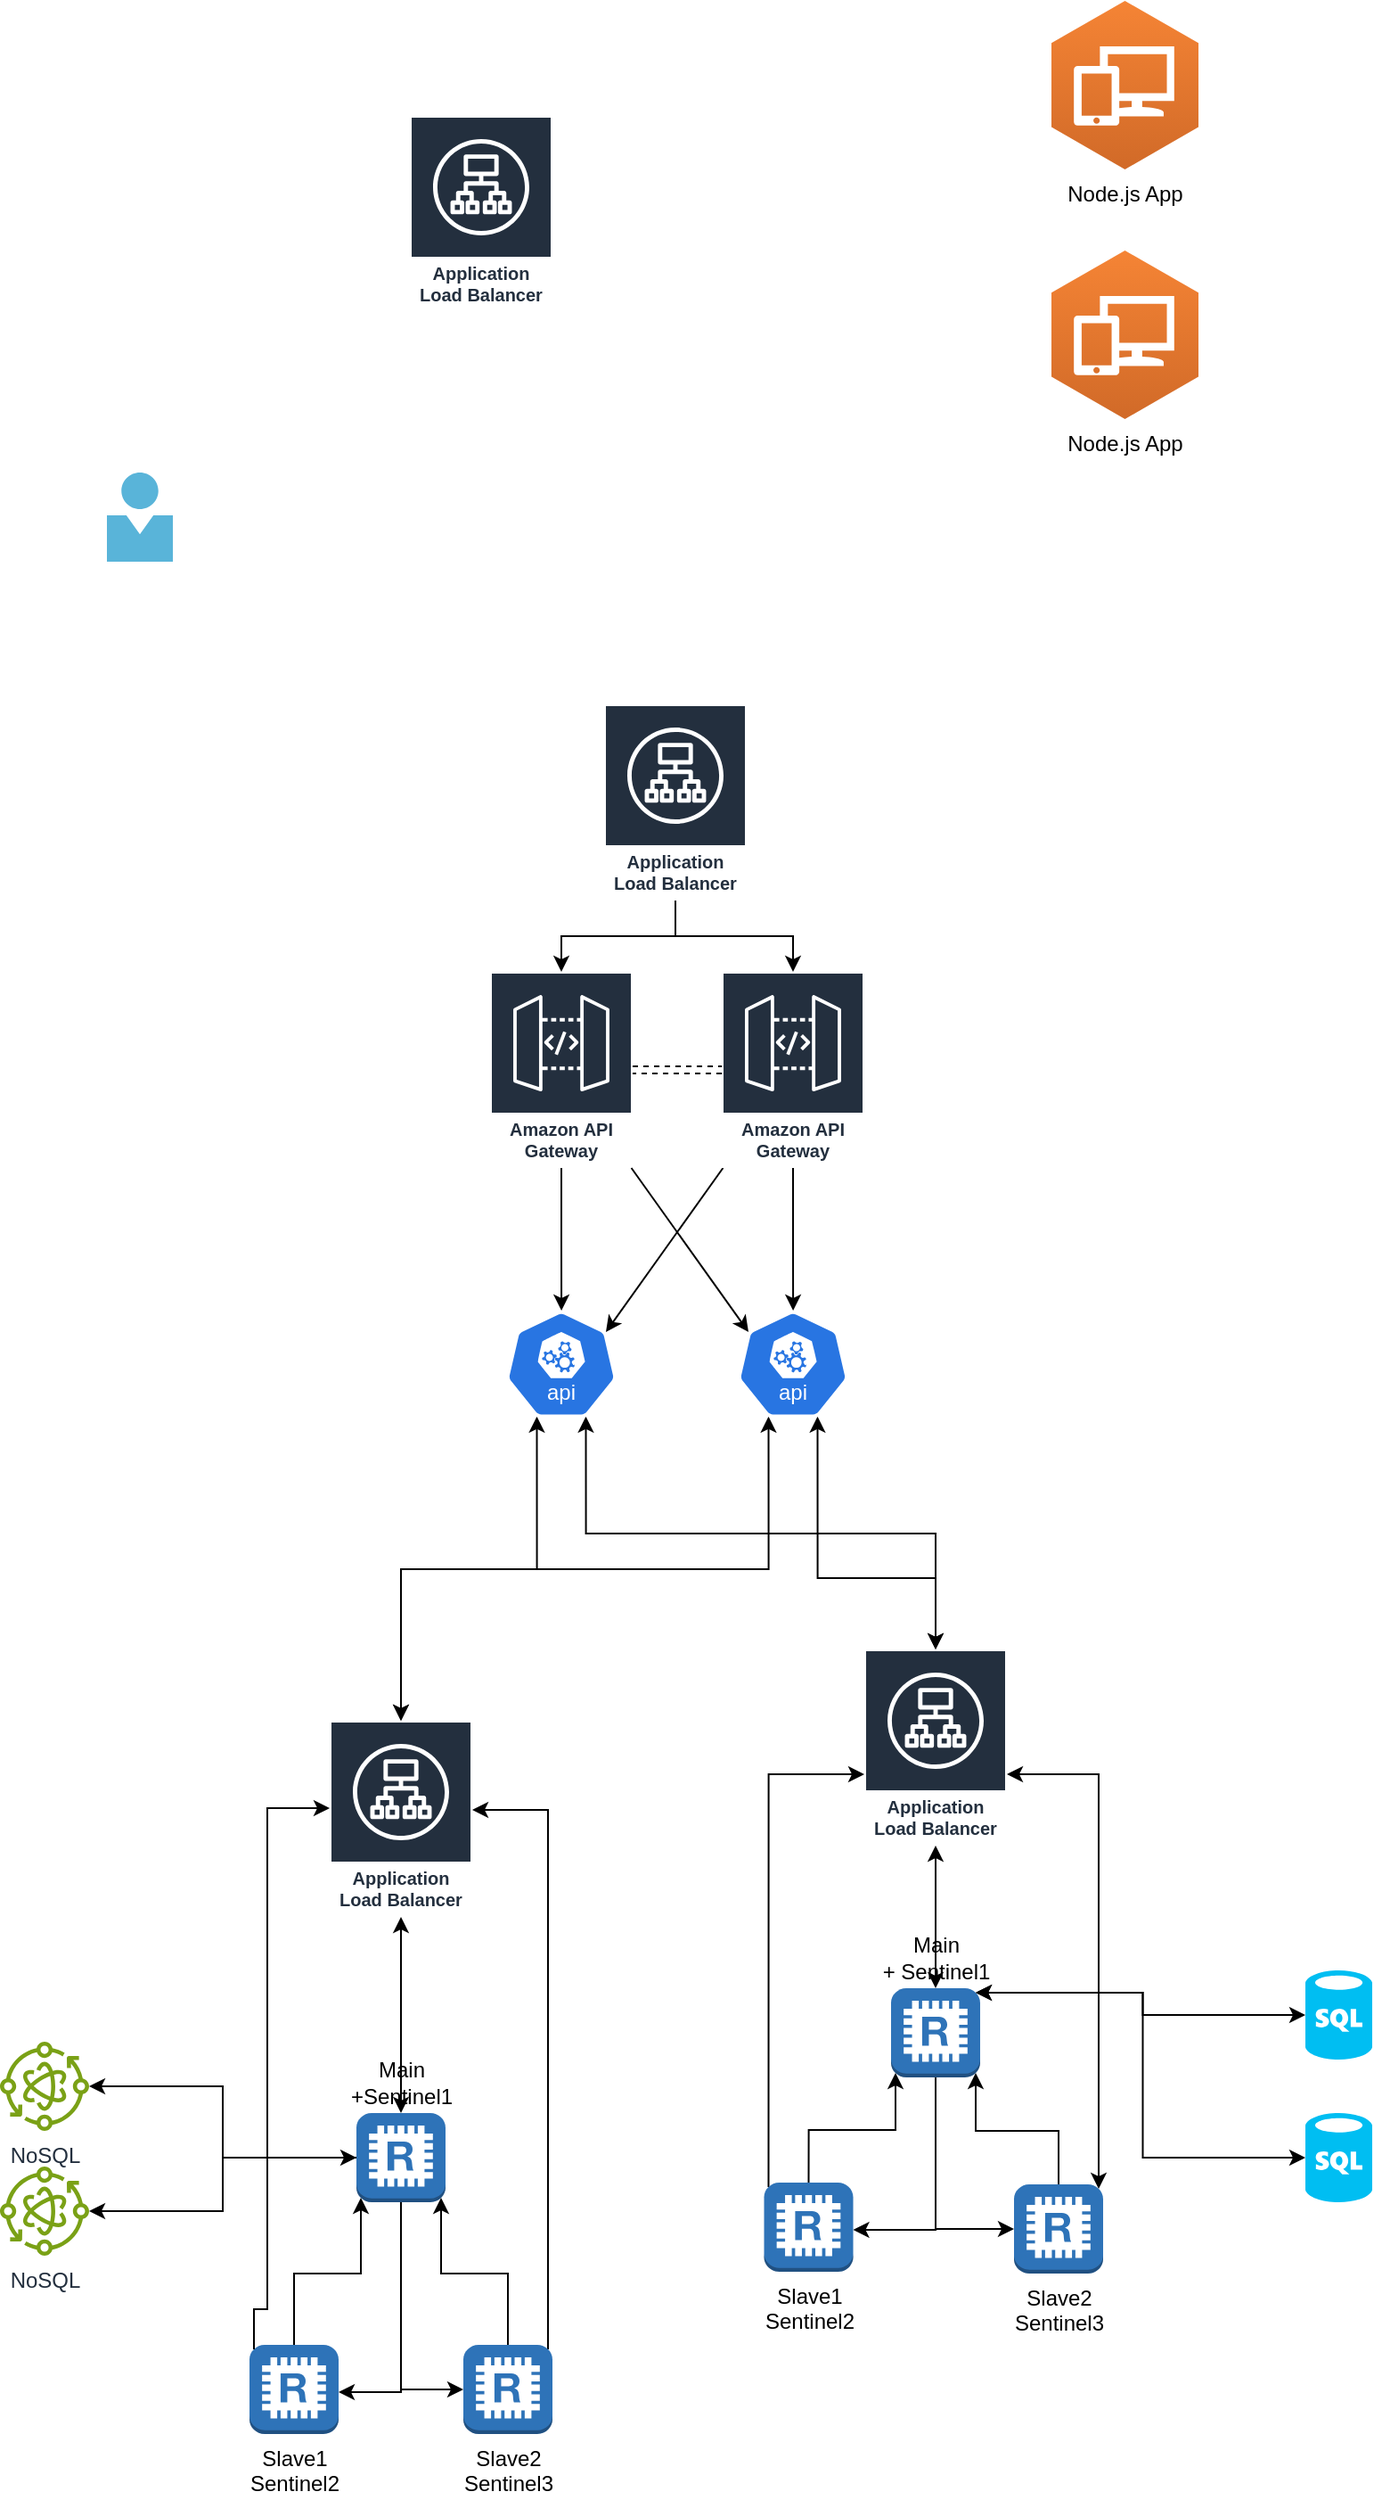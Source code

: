 <mxfile version="24.2.5" type="github">
  <diagram name="Strona-1" id="_UXoUQaS0UHk-LAeFGFy">
    <mxGraphModel dx="989" dy="1772" grid="1" gridSize="10" guides="1" tooltips="1" connect="1" arrows="1" fold="1" page="1" pageScale="1" pageWidth="827" pageHeight="1169" math="0" shadow="0">
      <root>
        <mxCell id="0" />
        <mxCell id="1" parent="0" />
        <mxCell id="2yrz2G1F0jeu0n3cKdtY-1" value="" style="verticalLabelPosition=bottom;html=1;verticalAlign=top;align=center;strokeColor=none;fillColor=#00BEF2;shape=mxgraph.azure.sql_database;" vertex="1" parent="1">
          <mxGeometry x="752.5" y="1080" width="37.5" height="50" as="geometry" />
        </mxCell>
        <mxCell id="2yrz2G1F0jeu0n3cKdtY-2" value="" style="verticalLabelPosition=bottom;html=1;verticalAlign=top;align=center;strokeColor=none;fillColor=#00BEF2;shape=mxgraph.azure.sql_database;" vertex="1" parent="1">
          <mxGeometry x="752.5" y="1000" width="37.5" height="50" as="geometry" />
        </mxCell>
        <mxCell id="2yrz2G1F0jeu0n3cKdtY-3" value="NoSQL" style="sketch=0;outlineConnect=0;fontColor=#232F3E;gradientColor=none;fillColor=#7AA116;strokeColor=none;dashed=0;verticalLabelPosition=bottom;verticalAlign=top;align=center;html=1;fontSize=12;fontStyle=0;aspect=fixed;pointerEvents=1;shape=mxgraph.aws4.iot_greengrass_component_nucleus;" vertex="1" parent="1">
          <mxGeometry x="20" y="1110" width="50" height="50" as="geometry" />
        </mxCell>
        <mxCell id="2yrz2G1F0jeu0n3cKdtY-4" value="" style="image;sketch=0;aspect=fixed;html=1;points=[];align=center;fontSize=12;image=img/lib/mscae/Person.svg;" vertex="1" parent="1">
          <mxGeometry x="80" y="160" width="37" height="50" as="geometry" />
        </mxCell>
        <mxCell id="2yrz2G1F0jeu0n3cKdtY-26" style="rounded=0;orthogonalLoop=1;jettySize=auto;html=1;exitX=0.9;exitY=0.2;exitDx=0;exitDy=0;exitPerimeter=0;strokeColor=default;startArrow=classic;startFill=1;endArrow=none;endFill=0;" edge="1" parent="1" source="2yrz2G1F0jeu0n3cKdtY-5" target="2yrz2G1F0jeu0n3cKdtY-12">
          <mxGeometry relative="1" as="geometry" />
        </mxCell>
        <mxCell id="2yrz2G1F0jeu0n3cKdtY-61" style="edgeStyle=orthogonalEdgeStyle;rounded=0;orthogonalLoop=1;jettySize=auto;html=1;exitX=0.28;exitY=0.99;exitDx=0;exitDy=0;exitPerimeter=0;startArrow=classic;startFill=1;" edge="1" parent="1" source="2yrz2G1F0jeu0n3cKdtY-5" target="2yrz2G1F0jeu0n3cKdtY-54">
          <mxGeometry relative="1" as="geometry" />
        </mxCell>
        <mxCell id="2yrz2G1F0jeu0n3cKdtY-63" style="edgeStyle=orthogonalEdgeStyle;rounded=0;orthogonalLoop=1;jettySize=auto;html=1;exitX=0.72;exitY=0.99;exitDx=0;exitDy=0;exitPerimeter=0;startArrow=classic;startFill=1;" edge="1" parent="1" source="2yrz2G1F0jeu0n3cKdtY-5" target="2yrz2G1F0jeu0n3cKdtY-46">
          <mxGeometry relative="1" as="geometry" />
        </mxCell>
        <mxCell id="2yrz2G1F0jeu0n3cKdtY-5" value="" style="aspect=fixed;sketch=0;html=1;dashed=0;whitespace=wrap;fillColor=#2875E2;strokeColor=#ffffff;points=[[0.005,0.63,0],[0.1,0.2,0],[0.9,0.2,0],[0.5,0,0],[0.995,0.63,0],[0.72,0.99,0],[0.5,1,0],[0.28,0.99,0]];shape=mxgraph.kubernetes.icon2;kubernetesLabel=1;prIcon=api;spacingBottom=0;spacingTop=70;" vertex="1" parent="1">
          <mxGeometry x="303.75" y="630" width="62.5" height="60" as="geometry" />
        </mxCell>
        <mxCell id="2yrz2G1F0jeu0n3cKdtY-23" value="" style="edgeStyle=orthogonalEdgeStyle;rounded=0;orthogonalLoop=1;jettySize=auto;html=1;shape=link;dashed=1;" edge="1" parent="1" source="2yrz2G1F0jeu0n3cKdtY-6" target="2yrz2G1F0jeu0n3cKdtY-12">
          <mxGeometry relative="1" as="geometry" />
        </mxCell>
        <mxCell id="2yrz2G1F0jeu0n3cKdtY-25" value="" style="edgeStyle=orthogonalEdgeStyle;rounded=0;orthogonalLoop=1;jettySize=auto;html=1;" edge="1" parent="1" source="2yrz2G1F0jeu0n3cKdtY-6" target="2yrz2G1F0jeu0n3cKdtY-5">
          <mxGeometry relative="1" as="geometry" />
        </mxCell>
        <mxCell id="2yrz2G1F0jeu0n3cKdtY-6" value="Amazon API Gateway" style="sketch=0;outlineConnect=0;fontColor=#232F3E;gradientColor=none;strokeColor=#ffffff;fillColor=#232F3E;dashed=0;verticalLabelPosition=middle;verticalAlign=bottom;align=center;html=1;whiteSpace=wrap;fontSize=10;fontStyle=1;spacing=3;shape=mxgraph.aws4.productIcon;prIcon=mxgraph.aws4.api_gateway;" vertex="1" parent="1">
          <mxGeometry x="295" y="440" width="80" height="110" as="geometry" />
        </mxCell>
        <mxCell id="2yrz2G1F0jeu0n3cKdtY-8" value="Application Load Balancer" style="sketch=0;outlineConnect=0;fontColor=#232F3E;gradientColor=none;strokeColor=#ffffff;fillColor=#232F3E;dashed=0;verticalLabelPosition=middle;verticalAlign=bottom;align=center;html=1;whiteSpace=wrap;fontSize=10;fontStyle=1;spacing=3;shape=mxgraph.aws4.productIcon;prIcon=mxgraph.aws4.application_load_balancer;" vertex="1" parent="1">
          <mxGeometry x="250" y="-40" width="80" height="110" as="geometry" />
        </mxCell>
        <mxCell id="2yrz2G1F0jeu0n3cKdtY-27" style="rounded=0;orthogonalLoop=1;jettySize=auto;html=1;exitX=0.1;exitY=0.2;exitDx=0;exitDy=0;exitPerimeter=0;startArrow=classic;startFill=1;endArrow=none;endFill=0;" edge="1" parent="1" source="2yrz2G1F0jeu0n3cKdtY-11" target="2yrz2G1F0jeu0n3cKdtY-6">
          <mxGeometry relative="1" as="geometry" />
        </mxCell>
        <mxCell id="2yrz2G1F0jeu0n3cKdtY-62" style="edgeStyle=orthogonalEdgeStyle;rounded=0;orthogonalLoop=1;jettySize=auto;html=1;exitX=0.72;exitY=0.99;exitDx=0;exitDy=0;exitPerimeter=0;startArrow=classic;startFill=1;" edge="1" parent="1" source="2yrz2G1F0jeu0n3cKdtY-11" target="2yrz2G1F0jeu0n3cKdtY-46">
          <mxGeometry relative="1" as="geometry">
            <Array as="points">
              <mxPoint x="479" y="780" />
              <mxPoint x="545" y="780" />
            </Array>
          </mxGeometry>
        </mxCell>
        <mxCell id="2yrz2G1F0jeu0n3cKdtY-64" style="edgeStyle=orthogonalEdgeStyle;rounded=0;orthogonalLoop=1;jettySize=auto;html=1;exitX=0.28;exitY=0.99;exitDx=0;exitDy=0;exitPerimeter=0;startArrow=classic;startFill=1;" edge="1" parent="1" source="2yrz2G1F0jeu0n3cKdtY-11" target="2yrz2G1F0jeu0n3cKdtY-54">
          <mxGeometry relative="1" as="geometry" />
        </mxCell>
        <mxCell id="2yrz2G1F0jeu0n3cKdtY-11" value="" style="aspect=fixed;sketch=0;html=1;dashed=0;whitespace=wrap;fillColor=#2875E2;strokeColor=#ffffff;points=[[0.005,0.63,0],[0.1,0.2,0],[0.9,0.2,0],[0.5,0,0],[0.995,0.63,0],[0.72,0.99,0],[0.5,1,0],[0.28,0.99,0]];shape=mxgraph.kubernetes.icon2;kubernetesLabel=1;prIcon=api;spacingBottom=0;spacingTop=70;" vertex="1" parent="1">
          <mxGeometry x="433.75" y="630" width="62.5" height="60" as="geometry" />
        </mxCell>
        <mxCell id="2yrz2G1F0jeu0n3cKdtY-24" value="" style="edgeStyle=orthogonalEdgeStyle;rounded=0;orthogonalLoop=1;jettySize=auto;html=1;" edge="1" parent="1" source="2yrz2G1F0jeu0n3cKdtY-12" target="2yrz2G1F0jeu0n3cKdtY-11">
          <mxGeometry relative="1" as="geometry" />
        </mxCell>
        <mxCell id="2yrz2G1F0jeu0n3cKdtY-30" value="" style="edgeStyle=orthogonalEdgeStyle;rounded=0;orthogonalLoop=1;jettySize=auto;html=1;startArrow=classic;startFill=1;endArrow=none;endFill=0;" edge="1" parent="1" source="2yrz2G1F0jeu0n3cKdtY-12" target="2yrz2G1F0jeu0n3cKdtY-13">
          <mxGeometry relative="1" as="geometry" />
        </mxCell>
        <mxCell id="2yrz2G1F0jeu0n3cKdtY-12" value="Amazon API Gateway" style="sketch=0;outlineConnect=0;fontColor=#232F3E;gradientColor=none;strokeColor=#ffffff;fillColor=#232F3E;dashed=0;verticalLabelPosition=middle;verticalAlign=bottom;align=center;html=1;whiteSpace=wrap;fontSize=10;fontStyle=1;spacing=3;shape=mxgraph.aws4.productIcon;prIcon=mxgraph.aws4.api_gateway;" vertex="1" parent="1">
          <mxGeometry x="425" y="440" width="80" height="110" as="geometry" />
        </mxCell>
        <mxCell id="2yrz2G1F0jeu0n3cKdtY-28" value="" style="edgeStyle=orthogonalEdgeStyle;rounded=0;orthogonalLoop=1;jettySize=auto;html=1;" edge="1" parent="1" source="2yrz2G1F0jeu0n3cKdtY-13" target="2yrz2G1F0jeu0n3cKdtY-6">
          <mxGeometry relative="1" as="geometry" />
        </mxCell>
        <mxCell id="2yrz2G1F0jeu0n3cKdtY-13" value="Application Load Balancer" style="sketch=0;outlineConnect=0;fontColor=#232F3E;gradientColor=none;strokeColor=#ffffff;fillColor=#232F3E;dashed=0;verticalLabelPosition=middle;verticalAlign=bottom;align=center;html=1;whiteSpace=wrap;fontSize=10;fontStyle=1;spacing=3;shape=mxgraph.aws4.productIcon;prIcon=mxgraph.aws4.application_load_balancer;" vertex="1" parent="1">
          <mxGeometry x="359" y="290" width="80" height="110" as="geometry" />
        </mxCell>
        <mxCell id="2yrz2G1F0jeu0n3cKdtY-14" value="Node.js App" style="outlineConnect=0;dashed=0;verticalLabelPosition=bottom;verticalAlign=top;align=center;html=1;shape=mxgraph.aws3.workspaces;fillColor=#D16A28;gradientColor=#F58435;gradientDirection=north;" vertex="1" parent="1">
          <mxGeometry x="610" y="-104.5" width="82.5" height="94.5" as="geometry" />
        </mxCell>
        <mxCell id="2yrz2G1F0jeu0n3cKdtY-15" value="Node.js App" style="outlineConnect=0;dashed=0;verticalLabelPosition=bottom;verticalAlign=top;align=center;html=1;shape=mxgraph.aws3.workspaces;fillColor=#D16A28;gradientColor=#F58435;gradientDirection=north;" vertex="1" parent="1">
          <mxGeometry x="610" y="35.5" width="82.5" height="94.5" as="geometry" />
        </mxCell>
        <mxCell id="2yrz2G1F0jeu0n3cKdtY-18" value="Main&lt;div&gt;+ Sentinel1&lt;/div&gt;" style="outlineConnect=0;dashed=0;verticalLabelPosition=top;verticalAlign=bottom;align=center;html=1;shape=mxgraph.aws3.redis;fillColor=#2E73B8;gradientColor=none;labelPosition=center;" vertex="1" parent="1">
          <mxGeometry x="520" y="1010" width="50" height="50" as="geometry" />
        </mxCell>
        <mxCell id="2yrz2G1F0jeu0n3cKdtY-33" value="" style="edgeStyle=orthogonalEdgeStyle;rounded=0;orthogonalLoop=1;jettySize=auto;html=1;" edge="1" parent="1" source="2yrz2G1F0jeu0n3cKdtY-20" target="2yrz2G1F0jeu0n3cKdtY-31">
          <mxGeometry relative="1" as="geometry" />
        </mxCell>
        <mxCell id="2yrz2G1F0jeu0n3cKdtY-34" style="edgeStyle=orthogonalEdgeStyle;rounded=0;orthogonalLoop=1;jettySize=auto;html=1;exitX=0;exitY=0.5;exitDx=0;exitDy=0;exitPerimeter=0;startArrow=classic;startFill=1;" edge="1" parent="1" source="2yrz2G1F0jeu0n3cKdtY-20" target="2yrz2G1F0jeu0n3cKdtY-3">
          <mxGeometry relative="1" as="geometry" />
        </mxCell>
        <mxCell id="2yrz2G1F0jeu0n3cKdtY-20" value="Main&lt;div&gt;+Sentinel1&lt;/div&gt;" style="outlineConnect=0;dashed=0;verticalLabelPosition=top;verticalAlign=bottom;align=center;html=1;shape=mxgraph.aws3.redis;fillColor=#2E73B8;gradientColor=none;labelPosition=center;" vertex="1" parent="1">
          <mxGeometry x="220" y="1080" width="50" height="50" as="geometry" />
        </mxCell>
        <mxCell id="2yrz2G1F0jeu0n3cKdtY-21" style="edgeStyle=orthogonalEdgeStyle;rounded=0;orthogonalLoop=1;jettySize=auto;html=1;exitX=0.95;exitY=0.05;exitDx=0;exitDy=0;exitPerimeter=0;entryX=0;entryY=0.5;entryDx=0;entryDy=0;entryPerimeter=0;startArrow=classic;startFill=1;" edge="1" parent="1" source="2yrz2G1F0jeu0n3cKdtY-18" target="2yrz2G1F0jeu0n3cKdtY-1">
          <mxGeometry relative="1" as="geometry" />
        </mxCell>
        <mxCell id="2yrz2G1F0jeu0n3cKdtY-22" style="edgeStyle=orthogonalEdgeStyle;rounded=0;orthogonalLoop=1;jettySize=auto;html=1;exitX=0.95;exitY=0.05;exitDx=0;exitDy=0;exitPerimeter=0;entryX=0;entryY=0.5;entryDx=0;entryDy=0;entryPerimeter=0;startArrow=classic;startFill=1;" edge="1" parent="1" source="2yrz2G1F0jeu0n3cKdtY-18" target="2yrz2G1F0jeu0n3cKdtY-2">
          <mxGeometry relative="1" as="geometry" />
        </mxCell>
        <mxCell id="2yrz2G1F0jeu0n3cKdtY-31" value="NoSQL" style="sketch=0;outlineConnect=0;fontColor=#232F3E;gradientColor=none;fillColor=#7AA116;strokeColor=none;dashed=0;verticalLabelPosition=bottom;verticalAlign=top;align=center;html=1;fontSize=12;fontStyle=0;aspect=fixed;pointerEvents=1;shape=mxgraph.aws4.iot_greengrass_component_nucleus;" vertex="1" parent="1">
          <mxGeometry x="20" y="1040" width="50" height="50" as="geometry" />
        </mxCell>
        <mxCell id="2yrz2G1F0jeu0n3cKdtY-57" style="edgeStyle=orthogonalEdgeStyle;rounded=0;orthogonalLoop=1;jettySize=auto;html=1;exitX=0.95;exitY=0.05;exitDx=0;exitDy=0;exitPerimeter=0;startArrow=classic;startFill=1;" edge="1" parent="1" source="2yrz2G1F0jeu0n3cKdtY-40" target="2yrz2G1F0jeu0n3cKdtY-46">
          <mxGeometry relative="1" as="geometry">
            <mxPoint x="610" y="890" as="targetPoint" />
            <Array as="points">
              <mxPoint x="637" y="890" />
            </Array>
          </mxGeometry>
        </mxCell>
        <mxCell id="2yrz2G1F0jeu0n3cKdtY-40" value="Slave2&lt;div&gt;Sentinel3&lt;/div&gt;" style="outlineConnect=0;dashed=0;verticalLabelPosition=bottom;verticalAlign=top;align=center;html=1;shape=mxgraph.aws3.redis;fillColor=#2E73B8;gradientColor=none;" vertex="1" parent="1">
          <mxGeometry x="589" y="1120" width="50" height="50" as="geometry" />
        </mxCell>
        <mxCell id="2yrz2G1F0jeu0n3cKdtY-58" style="edgeStyle=orthogonalEdgeStyle;rounded=0;orthogonalLoop=1;jettySize=auto;html=1;exitX=0.05;exitY=0.05;exitDx=0;exitDy=0;exitPerimeter=0;" edge="1" parent="1" source="2yrz2G1F0jeu0n3cKdtY-41" target="2yrz2G1F0jeu0n3cKdtY-46">
          <mxGeometry relative="1" as="geometry">
            <mxPoint x="490" y="880" as="targetPoint" />
            <Array as="points">
              <mxPoint x="451" y="890" />
            </Array>
          </mxGeometry>
        </mxCell>
        <mxCell id="2yrz2G1F0jeu0n3cKdtY-41" value="Slave1&lt;div&gt;Sentinel2&lt;/div&gt;" style="outlineConnect=0;dashed=0;verticalLabelPosition=bottom;verticalAlign=top;align=center;html=1;shape=mxgraph.aws3.redis;fillColor=#2E73B8;gradientColor=none;" vertex="1" parent="1">
          <mxGeometry x="448.75" y="1119" width="50" height="50" as="geometry" />
        </mxCell>
        <mxCell id="2yrz2G1F0jeu0n3cKdtY-42" style="edgeStyle=orthogonalEdgeStyle;rounded=0;orthogonalLoop=1;jettySize=auto;html=1;exitX=0.5;exitY=1;exitDx=0;exitDy=0;exitPerimeter=0;entryX=1;entryY=0.53;entryDx=0;entryDy=0;entryPerimeter=0;" edge="1" parent="1" source="2yrz2G1F0jeu0n3cKdtY-18" target="2yrz2G1F0jeu0n3cKdtY-41">
          <mxGeometry relative="1" as="geometry" />
        </mxCell>
        <mxCell id="2yrz2G1F0jeu0n3cKdtY-43" style="edgeStyle=orthogonalEdgeStyle;rounded=0;orthogonalLoop=1;jettySize=auto;html=1;exitX=0.5;exitY=1;exitDx=0;exitDy=0;exitPerimeter=0;entryX=0;entryY=0.5;entryDx=0;entryDy=0;entryPerimeter=0;" edge="1" parent="1" source="2yrz2G1F0jeu0n3cKdtY-18" target="2yrz2G1F0jeu0n3cKdtY-40">
          <mxGeometry relative="1" as="geometry" />
        </mxCell>
        <mxCell id="2yrz2G1F0jeu0n3cKdtY-44" style="edgeStyle=orthogonalEdgeStyle;rounded=0;orthogonalLoop=1;jettySize=auto;html=1;exitX=0.5;exitY=0;exitDx=0;exitDy=0;exitPerimeter=0;entryX=0.05;entryY=0.95;entryDx=0;entryDy=0;entryPerimeter=0;" edge="1" parent="1" source="2yrz2G1F0jeu0n3cKdtY-41" target="2yrz2G1F0jeu0n3cKdtY-18">
          <mxGeometry relative="1" as="geometry" />
        </mxCell>
        <mxCell id="2yrz2G1F0jeu0n3cKdtY-45" style="edgeStyle=orthogonalEdgeStyle;rounded=0;orthogonalLoop=1;jettySize=auto;html=1;exitX=0.5;exitY=0;exitDx=0;exitDy=0;exitPerimeter=0;entryX=0.95;entryY=0.95;entryDx=0;entryDy=0;entryPerimeter=0;" edge="1" parent="1" source="2yrz2G1F0jeu0n3cKdtY-40" target="2yrz2G1F0jeu0n3cKdtY-18">
          <mxGeometry relative="1" as="geometry" />
        </mxCell>
        <mxCell id="2yrz2G1F0jeu0n3cKdtY-56" value="" style="edgeStyle=orthogonalEdgeStyle;rounded=0;orthogonalLoop=1;jettySize=auto;html=1;startArrow=classic;startFill=1;" edge="1" parent="1" source="2yrz2G1F0jeu0n3cKdtY-46" target="2yrz2G1F0jeu0n3cKdtY-18">
          <mxGeometry relative="1" as="geometry" />
        </mxCell>
        <mxCell id="2yrz2G1F0jeu0n3cKdtY-46" value="Application Load Balancer" style="sketch=0;outlineConnect=0;fontColor=#232F3E;gradientColor=none;strokeColor=#ffffff;fillColor=#232F3E;dashed=0;verticalLabelPosition=middle;verticalAlign=bottom;align=center;html=1;whiteSpace=wrap;fontSize=10;fontStyle=1;spacing=3;shape=mxgraph.aws4.productIcon;prIcon=mxgraph.aws4.application_load_balancer;" vertex="1" parent="1">
          <mxGeometry x="505" y="820" width="80" height="110" as="geometry" />
        </mxCell>
        <mxCell id="2yrz2G1F0jeu0n3cKdtY-60" style="edgeStyle=orthogonalEdgeStyle;rounded=0;orthogonalLoop=1;jettySize=auto;html=1;exitX=0.95;exitY=0.05;exitDx=0;exitDy=0;exitPerimeter=0;" edge="1" parent="1" source="2yrz2G1F0jeu0n3cKdtY-47" target="2yrz2G1F0jeu0n3cKdtY-54">
          <mxGeometry relative="1" as="geometry">
            <mxPoint x="290" y="910" as="targetPoint" />
            <Array as="points">
              <mxPoint x="327" y="910" />
            </Array>
          </mxGeometry>
        </mxCell>
        <mxCell id="2yrz2G1F0jeu0n3cKdtY-47" value="Slave2&lt;div&gt;Sentinel3&lt;/div&gt;" style="outlineConnect=0;dashed=0;verticalLabelPosition=bottom;verticalAlign=top;align=center;html=1;shape=mxgraph.aws3.redis;fillColor=#2E73B8;gradientColor=none;" vertex="1" parent="1">
          <mxGeometry x="280" y="1210" width="50" height="50" as="geometry" />
        </mxCell>
        <mxCell id="2yrz2G1F0jeu0n3cKdtY-48" value="Slave1&lt;div&gt;Sentinel2&lt;/div&gt;" style="outlineConnect=0;dashed=0;verticalLabelPosition=bottom;verticalAlign=top;align=center;html=1;shape=mxgraph.aws3.redis;fillColor=#2E73B8;gradientColor=none;" vertex="1" parent="1">
          <mxGeometry x="160" y="1210" width="50" height="50" as="geometry" />
        </mxCell>
        <mxCell id="2yrz2G1F0jeu0n3cKdtY-49" style="edgeStyle=orthogonalEdgeStyle;rounded=0;orthogonalLoop=1;jettySize=auto;html=1;exitX=0.5;exitY=1;exitDx=0;exitDy=0;exitPerimeter=0;entryX=1;entryY=0.53;entryDx=0;entryDy=0;entryPerimeter=0;" edge="1" parent="1" source="2yrz2G1F0jeu0n3cKdtY-20" target="2yrz2G1F0jeu0n3cKdtY-48">
          <mxGeometry relative="1" as="geometry" />
        </mxCell>
        <mxCell id="2yrz2G1F0jeu0n3cKdtY-50" style="edgeStyle=orthogonalEdgeStyle;rounded=0;orthogonalLoop=1;jettySize=auto;html=1;exitX=0.5;exitY=1;exitDx=0;exitDy=0;exitPerimeter=0;entryX=0;entryY=0.5;entryDx=0;entryDy=0;entryPerimeter=0;" edge="1" parent="1" source="2yrz2G1F0jeu0n3cKdtY-20" target="2yrz2G1F0jeu0n3cKdtY-47">
          <mxGeometry relative="1" as="geometry" />
        </mxCell>
        <mxCell id="2yrz2G1F0jeu0n3cKdtY-51" style="edgeStyle=orthogonalEdgeStyle;rounded=0;orthogonalLoop=1;jettySize=auto;html=1;exitX=0.5;exitY=0;exitDx=0;exitDy=0;exitPerimeter=0;entryX=0.95;entryY=0.95;entryDx=0;entryDy=0;entryPerimeter=0;" edge="1" parent="1" source="2yrz2G1F0jeu0n3cKdtY-47" target="2yrz2G1F0jeu0n3cKdtY-20">
          <mxGeometry relative="1" as="geometry" />
        </mxCell>
        <mxCell id="2yrz2G1F0jeu0n3cKdtY-52" style="edgeStyle=orthogonalEdgeStyle;rounded=0;orthogonalLoop=1;jettySize=auto;html=1;exitX=0.5;exitY=0;exitDx=0;exitDy=0;exitPerimeter=0;entryX=0.05;entryY=0.95;entryDx=0;entryDy=0;entryPerimeter=0;" edge="1" parent="1" source="2yrz2G1F0jeu0n3cKdtY-48" target="2yrz2G1F0jeu0n3cKdtY-20">
          <mxGeometry relative="1" as="geometry" />
        </mxCell>
        <mxCell id="2yrz2G1F0jeu0n3cKdtY-55" value="" style="edgeStyle=orthogonalEdgeStyle;rounded=0;orthogonalLoop=1;jettySize=auto;html=1;startArrow=classic;startFill=1;" edge="1" parent="1" source="2yrz2G1F0jeu0n3cKdtY-54" target="2yrz2G1F0jeu0n3cKdtY-20">
          <mxGeometry relative="1" as="geometry" />
        </mxCell>
        <mxCell id="2yrz2G1F0jeu0n3cKdtY-54" value="Application Load Balancer" style="sketch=0;outlineConnect=0;fontColor=#232F3E;gradientColor=none;strokeColor=#ffffff;fillColor=#232F3E;dashed=0;verticalLabelPosition=middle;verticalAlign=bottom;align=center;html=1;whiteSpace=wrap;fontSize=10;fontStyle=1;spacing=3;shape=mxgraph.aws4.productIcon;prIcon=mxgraph.aws4.application_load_balancer;" vertex="1" parent="1">
          <mxGeometry x="205" y="860" width="80" height="110" as="geometry" />
        </mxCell>
        <mxCell id="2yrz2G1F0jeu0n3cKdtY-59" style="edgeStyle=orthogonalEdgeStyle;rounded=0;orthogonalLoop=1;jettySize=auto;html=1;exitX=0.05;exitY=0.05;exitDx=0;exitDy=0;exitPerimeter=0;" edge="1" parent="1" source="2yrz2G1F0jeu0n3cKdtY-48">
          <mxGeometry relative="1" as="geometry">
            <mxPoint x="205" y="909" as="targetPoint" />
            <mxPoint x="160" y="1190" as="sourcePoint" />
            <Array as="points">
              <mxPoint x="163" y="1190" />
              <mxPoint x="170" y="1190" />
              <mxPoint x="170" y="909" />
            </Array>
          </mxGeometry>
        </mxCell>
      </root>
    </mxGraphModel>
  </diagram>
</mxfile>
